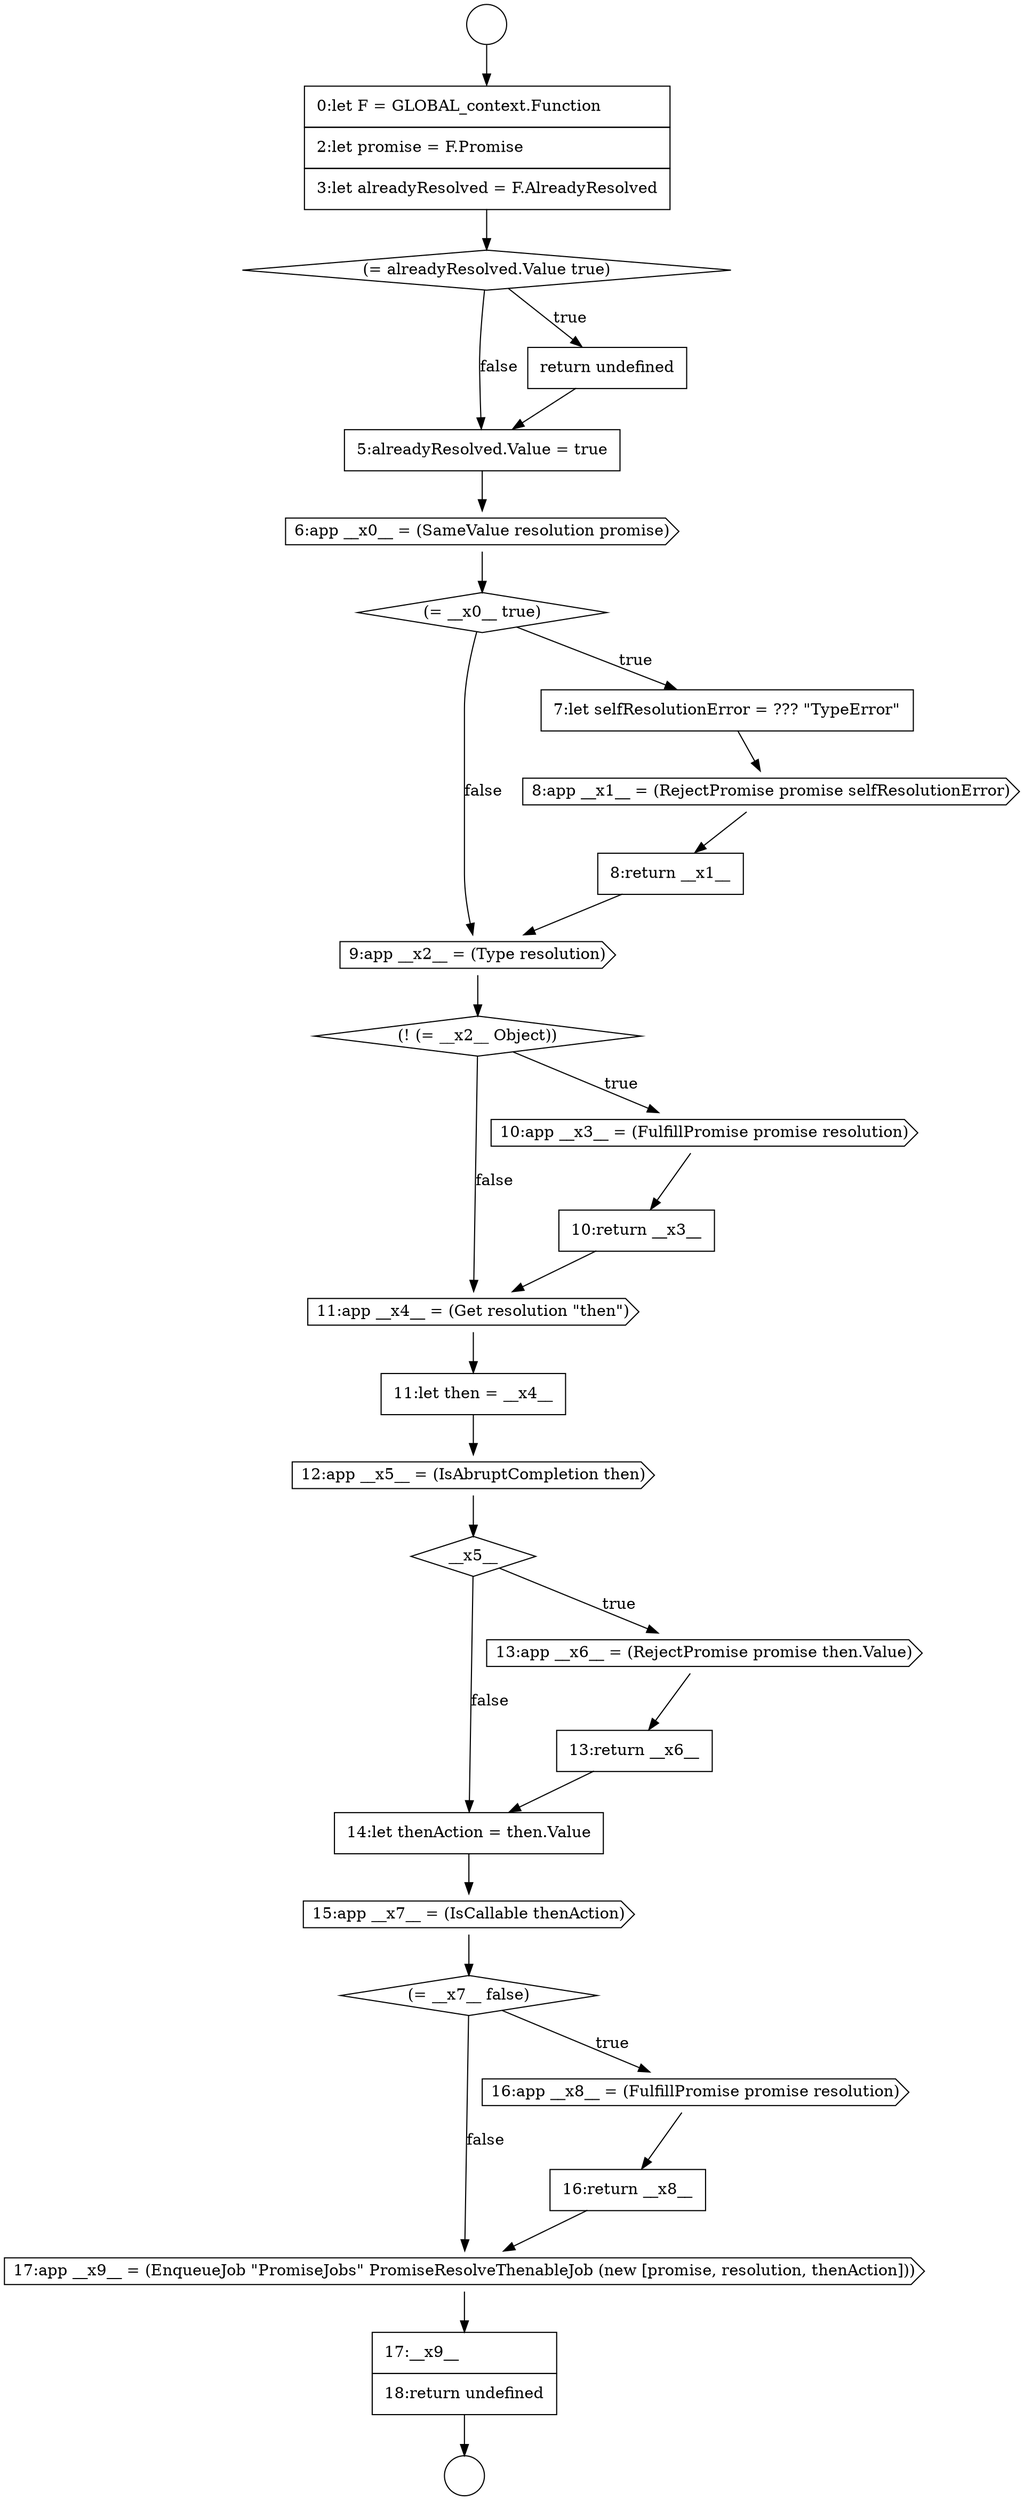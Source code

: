digraph {
  node17759 [shape=diamond, label=<<font color="black">(= __x7__ false)</font>> color="black" fillcolor="white" style=filled]
  node17751 [shape=cds, label=<<font color="black">11:app __x4__ = (Get resolution &quot;then&quot;)</font>> color="black" fillcolor="white" style=filled]
  node17747 [shape=cds, label=<<font color="black">9:app __x2__ = (Type resolution)</font>> color="black" fillcolor="white" style=filled]
  node17752 [shape=none, margin=0, label=<<font color="black">
    <table border="0" cellborder="1" cellspacing="0" cellpadding="10">
      <tr><td align="left">11:let then = __x4__</td></tr>
    </table>
  </font>> color="black" fillcolor="white" style=filled]
  node17748 [shape=diamond, label=<<font color="black">(! (= __x2__ Object))</font>> color="black" fillcolor="white" style=filled]
  node17737 [shape=circle label=" " color="black" fillcolor="white" style=filled]
  node17754 [shape=diamond, label=<<font color="black">__x5__</font>> color="black" fillcolor="white" style=filled]
  node17758 [shape=cds, label=<<font color="black">15:app __x7__ = (IsCallable thenAction)</font>> color="black" fillcolor="white" style=filled]
  node17745 [shape=cds, label=<<font color="black">8:app __x1__ = (RejectPromise promise selfResolutionError)</font>> color="black" fillcolor="white" style=filled]
  node17750 [shape=none, margin=0, label=<<font color="black">
    <table border="0" cellborder="1" cellspacing="0" cellpadding="10">
      <tr><td align="left">10:return __x3__</td></tr>
    </table>
  </font>> color="black" fillcolor="white" style=filled]
  node17757 [shape=none, margin=0, label=<<font color="black">
    <table border="0" cellborder="1" cellspacing="0" cellpadding="10">
      <tr><td align="left">14:let thenAction = then.Value</td></tr>
    </table>
  </font>> color="black" fillcolor="white" style=filled]
  node17746 [shape=none, margin=0, label=<<font color="black">
    <table border="0" cellborder="1" cellspacing="0" cellpadding="10">
      <tr><td align="left">8:return __x1__</td></tr>
    </table>
  </font>> color="black" fillcolor="white" style=filled]
  node17756 [shape=none, margin=0, label=<<font color="black">
    <table border="0" cellborder="1" cellspacing="0" cellpadding="10">
      <tr><td align="left">13:return __x6__</td></tr>
    </table>
  </font>> color="black" fillcolor="white" style=filled]
  node17739 [shape=diamond, label=<<font color="black">(= alreadyResolved.Value true)</font>> color="black" fillcolor="white" style=filled]
  node17755 [shape=cds, label=<<font color="black">13:app __x6__ = (RejectPromise promise then.Value)</font>> color="black" fillcolor="white" style=filled]
  node17738 [shape=none, margin=0, label=<<font color="black">
    <table border="0" cellborder="1" cellspacing="0" cellpadding="10">
      <tr><td align="left">0:let F = GLOBAL_context.Function</td></tr>
      <tr><td align="left">2:let promise = F.Promise</td></tr>
      <tr><td align="left">3:let alreadyResolved = F.AlreadyResolved</td></tr>
    </table>
  </font>> color="black" fillcolor="white" style=filled]
  node17741 [shape=none, margin=0, label=<<font color="black">
    <table border="0" cellborder="1" cellspacing="0" cellpadding="10">
      <tr><td align="left">5:alreadyResolved.Value = true</td></tr>
    </table>
  </font>> color="black" fillcolor="white" style=filled]
  node17742 [shape=cds, label=<<font color="black">6:app __x0__ = (SameValue resolution promise)</font>> color="black" fillcolor="white" style=filled]
  node17763 [shape=none, margin=0, label=<<font color="black">
    <table border="0" cellborder="1" cellspacing="0" cellpadding="10">
      <tr><td align="left">17:__x9__</td></tr>
      <tr><td align="left">18:return undefined</td></tr>
    </table>
  </font>> color="black" fillcolor="white" style=filled]
  node17761 [shape=none, margin=0, label=<<font color="black">
    <table border="0" cellborder="1" cellspacing="0" cellpadding="10">
      <tr><td align="left">16:return __x8__</td></tr>
    </table>
  </font>> color="black" fillcolor="white" style=filled]
  node17744 [shape=none, margin=0, label=<<font color="black">
    <table border="0" cellborder="1" cellspacing="0" cellpadding="10">
      <tr><td align="left">7:let selfResolutionError = ??? &quot;TypeError&quot;</td></tr>
    </table>
  </font>> color="black" fillcolor="white" style=filled]
  node17749 [shape=cds, label=<<font color="black">10:app __x3__ = (FulfillPromise promise resolution)</font>> color="black" fillcolor="white" style=filled]
  node17736 [shape=circle label=" " color="black" fillcolor="white" style=filled]
  node17762 [shape=cds, label=<<font color="black">17:app __x9__ = (EnqueueJob &quot;PromiseJobs&quot; PromiseResolveThenableJob (new [promise, resolution, thenAction]))</font>> color="black" fillcolor="white" style=filled]
  node17760 [shape=cds, label=<<font color="black">16:app __x8__ = (FulfillPromise promise resolution)</font>> color="black" fillcolor="white" style=filled]
  node17743 [shape=diamond, label=<<font color="black">(= __x0__ true)</font>> color="black" fillcolor="white" style=filled]
  node17753 [shape=cds, label=<<font color="black">12:app __x5__ = (IsAbruptCompletion then)</font>> color="black" fillcolor="white" style=filled]
  node17740 [shape=none, margin=0, label=<<font color="black">
    <table border="0" cellborder="1" cellspacing="0" cellpadding="10">
      <tr><td align="left">return undefined</td></tr>
    </table>
  </font>> color="black" fillcolor="white" style=filled]
  node17761 -> node17762 [ color="black"]
  node17751 -> node17752 [ color="black"]
  node17744 -> node17745 [ color="black"]
  node17762 -> node17763 [ color="black"]
  node17738 -> node17739 [ color="black"]
  node17760 -> node17761 [ color="black"]
  node17748 -> node17749 [label=<<font color="black">true</font>> color="black"]
  node17748 -> node17751 [label=<<font color="black">false</font>> color="black"]
  node17742 -> node17743 [ color="black"]
  node17746 -> node17747 [ color="black"]
  node17750 -> node17751 [ color="black"]
  node17753 -> node17754 [ color="black"]
  node17747 -> node17748 [ color="black"]
  node17743 -> node17744 [label=<<font color="black">true</font>> color="black"]
  node17743 -> node17747 [label=<<font color="black">false</font>> color="black"]
  node17754 -> node17755 [label=<<font color="black">true</font>> color="black"]
  node17754 -> node17757 [label=<<font color="black">false</font>> color="black"]
  node17755 -> node17756 [ color="black"]
  node17763 -> node17737 [ color="black"]
  node17756 -> node17757 [ color="black"]
  node17759 -> node17760 [label=<<font color="black">true</font>> color="black"]
  node17759 -> node17762 [label=<<font color="black">false</font>> color="black"]
  node17740 -> node17741 [ color="black"]
  node17745 -> node17746 [ color="black"]
  node17741 -> node17742 [ color="black"]
  node17758 -> node17759 [ color="black"]
  node17739 -> node17740 [label=<<font color="black">true</font>> color="black"]
  node17739 -> node17741 [label=<<font color="black">false</font>> color="black"]
  node17752 -> node17753 [ color="black"]
  node17757 -> node17758 [ color="black"]
  node17749 -> node17750 [ color="black"]
  node17736 -> node17738 [ color="black"]
}
